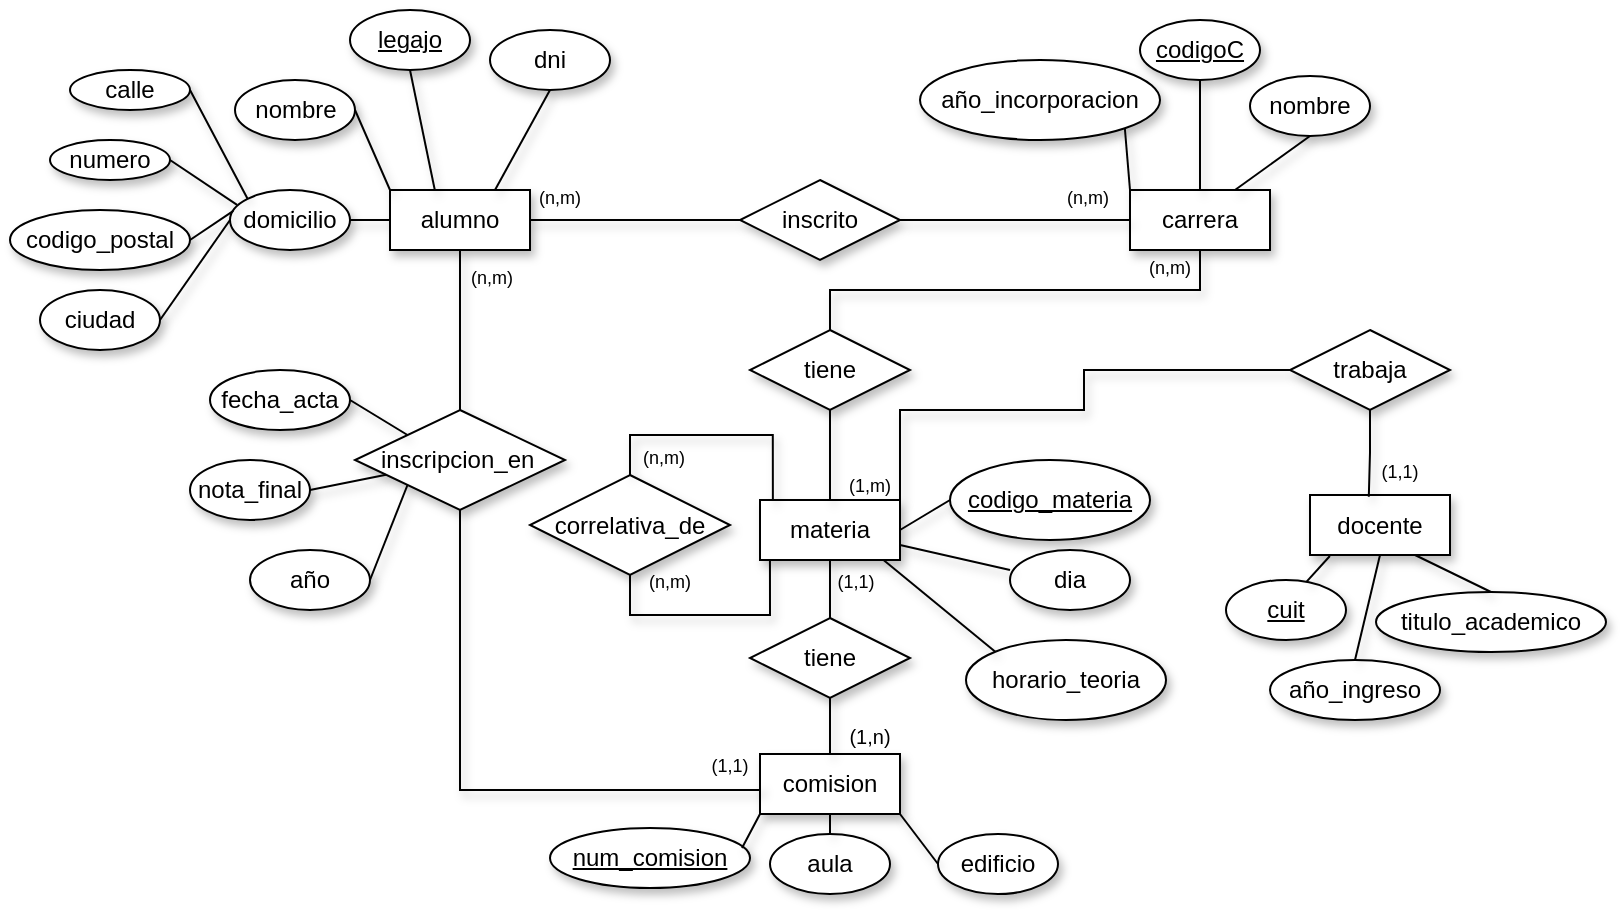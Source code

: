 <mxfile version="27.1.4">
  <diagram name="Página-1" id="LSa585z5DlNZ0hhu597N">
    <mxGraphModel dx="1250" dy="497" grid="0" gridSize="10" guides="1" tooltips="1" connect="1" arrows="1" fold="1" page="1" pageScale="1" pageWidth="827" pageHeight="1169" math="0" shadow="0">
      <root>
        <mxCell id="0" />
        <mxCell id="1" parent="0" />
        <mxCell id="OiiH3KWqHJdRT1orfoy_-14" style="edgeStyle=orthogonalEdgeStyle;rounded=0;orthogonalLoop=1;jettySize=auto;html=1;entryX=0;entryY=0.5;entryDx=0;entryDy=0;endArrow=none;startFill=0;shadow=1;" edge="1" parent="1" source="2jVrClkyNnCrI50fUXQd-1" target="OiiH3KWqHJdRT1orfoy_-13">
          <mxGeometry relative="1" as="geometry" />
        </mxCell>
        <mxCell id="OiiH3KWqHJdRT1orfoy_-26" style="edgeStyle=orthogonalEdgeStyle;rounded=0;orthogonalLoop=1;jettySize=auto;html=1;exitX=0;exitY=0.5;exitDx=0;exitDy=0;entryX=1;entryY=0.5;entryDx=0;entryDy=0;endArrow=none;startFill=0;shadow=1;" edge="1" parent="1" source="2jVrClkyNnCrI50fUXQd-1" target="2jVrClkyNnCrI50fUXQd-5">
          <mxGeometry relative="1" as="geometry" />
        </mxCell>
        <mxCell id="OiiH3KWqHJdRT1orfoy_-52" style="edgeStyle=orthogonalEdgeStyle;rounded=0;orthogonalLoop=1;jettySize=auto;html=1;exitX=0.5;exitY=1;exitDx=0;exitDy=0;endArrow=none;startFill=0;shadow=1;" edge="1" parent="1" source="2jVrClkyNnCrI50fUXQd-1" target="OiiH3KWqHJdRT1orfoy_-33">
          <mxGeometry relative="1" as="geometry" />
        </mxCell>
        <mxCell id="2jVrClkyNnCrI50fUXQd-1" value="alumno" style="rounded=0;whiteSpace=wrap;html=1;shadow=1;" parent="1" vertex="1">
          <mxGeometry x="201" y="184" width="70" height="30" as="geometry" />
        </mxCell>
        <mxCell id="2jVrClkyNnCrI50fUXQd-2" value="&lt;u&gt;legajo&lt;/u&gt;" style="ellipse;whiteSpace=wrap;html=1;shadow=1;" parent="1" vertex="1">
          <mxGeometry x="181" y="94" width="60" height="30" as="geometry" />
        </mxCell>
        <mxCell id="2jVrClkyNnCrI50fUXQd-3" value="dni" style="ellipse;whiteSpace=wrap;html=1;shadow=1;" parent="1" vertex="1">
          <mxGeometry x="251" y="104" width="60" height="30" as="geometry" />
        </mxCell>
        <mxCell id="2jVrClkyNnCrI50fUXQd-4" value="nombre" style="ellipse;whiteSpace=wrap;html=1;shadow=1;" parent="1" vertex="1">
          <mxGeometry x="123.5" y="129" width="60" height="30" as="geometry" />
        </mxCell>
        <mxCell id="2jVrClkyNnCrI50fUXQd-5" value="domicilio" style="ellipse;whiteSpace=wrap;html=1;shadow=1;" parent="1" vertex="1">
          <mxGeometry x="121" y="184" width="60" height="30" as="geometry" />
        </mxCell>
        <mxCell id="2jVrClkyNnCrI50fUXQd-6" value="calle" style="ellipse;whiteSpace=wrap;html=1;shadow=1;" parent="1" vertex="1">
          <mxGeometry x="41" y="124" width="60" height="20" as="geometry" />
        </mxCell>
        <mxCell id="2jVrClkyNnCrI50fUXQd-7" value="codigo_postal" style="ellipse;whiteSpace=wrap;html=1;shadow=1;" parent="1" vertex="1">
          <mxGeometry x="11" y="194" width="90" height="30" as="geometry" />
        </mxCell>
        <mxCell id="2jVrClkyNnCrI50fUXQd-8" value="numero" style="ellipse;whiteSpace=wrap;html=1;shadow=1;" parent="1" vertex="1">
          <mxGeometry x="31" y="159" width="60" height="20" as="geometry" />
        </mxCell>
        <mxCell id="2jVrClkyNnCrI50fUXQd-10" value="ciudad" style="ellipse;whiteSpace=wrap;html=1;shadow=1;" parent="1" vertex="1">
          <mxGeometry x="26" y="234" width="60" height="30" as="geometry" />
        </mxCell>
        <mxCell id="2jVrClkyNnCrI50fUXQd-11" value="año_incorporacion" style="ellipse;whiteSpace=wrap;html=1;shadow=1;" parent="1" vertex="1">
          <mxGeometry x="466" y="119" width="120" height="40" as="geometry" />
        </mxCell>
        <mxCell id="2jVrClkyNnCrI50fUXQd-12" value="&lt;u&gt;codigoC&lt;/u&gt;" style="ellipse;whiteSpace=wrap;html=1;shadow=1;" parent="1" vertex="1">
          <mxGeometry x="576" y="99" width="60" height="30" as="geometry" />
        </mxCell>
        <mxCell id="OiiH3KWqHJdRT1orfoy_-72" style="edgeStyle=orthogonalEdgeStyle;rounded=0;orthogonalLoop=1;jettySize=auto;html=1;entryX=0;entryY=0.5;entryDx=0;entryDy=0;endArrow=none;startFill=0;exitX=1;exitY=0;exitDx=0;exitDy=0;shadow=1;" edge="1" parent="1" source="2jVrClkyNnCrI50fUXQd-27" target="OiiH3KWqHJdRT1orfoy_-18">
          <mxGeometry relative="1" as="geometry">
            <Array as="points">
              <mxPoint x="456" y="294" />
              <mxPoint x="548" y="294" />
              <mxPoint x="548" y="274" />
            </Array>
          </mxGeometry>
        </mxCell>
        <mxCell id="2jVrClkyNnCrI50fUXQd-13" value="carrera" style="rounded=0;whiteSpace=wrap;html=1;shadow=1;" parent="1" vertex="1">
          <mxGeometry x="571" y="184" width="70" height="30" as="geometry" />
        </mxCell>
        <mxCell id="2jVrClkyNnCrI50fUXQd-14" value="&lt;u&gt;cuit&lt;/u&gt;" style="ellipse;whiteSpace=wrap;html=1;shadow=1;" parent="1" vertex="1">
          <mxGeometry x="619" y="379" width="60" height="30" as="geometry" />
        </mxCell>
        <mxCell id="2jVrClkyNnCrI50fUXQd-22" value="nombre" style="ellipse;whiteSpace=wrap;html=1;shadow=1;" parent="1" vertex="1">
          <mxGeometry x="631" y="127" width="60" height="30" as="geometry" />
        </mxCell>
        <mxCell id="OiiH3KWqHJdRT1orfoy_-50" style="edgeStyle=orthogonalEdgeStyle;rounded=0;orthogonalLoop=1;jettySize=auto;html=1;exitX=0.5;exitY=1;exitDx=0;exitDy=0;endArrow=none;startFill=0;shadow=1;" edge="1" parent="1" source="2jVrClkyNnCrI50fUXQd-27" target="OiiH3KWqHJdRT1orfoy_-19">
          <mxGeometry relative="1" as="geometry" />
        </mxCell>
        <mxCell id="2jVrClkyNnCrI50fUXQd-27" value="materia" style="rounded=0;whiteSpace=wrap;html=1;shadow=1;" parent="1" vertex="1">
          <mxGeometry x="386" y="339" width="70" height="30" as="geometry" />
        </mxCell>
        <mxCell id="2jVrClkyNnCrI50fUXQd-28" value="docente" style="rounded=0;whiteSpace=wrap;html=1;shadow=1;" parent="1" vertex="1">
          <mxGeometry x="661" y="336.5" width="70" height="30" as="geometry" />
        </mxCell>
        <mxCell id="2jVrClkyNnCrI50fUXQd-29" value="comision" style="rounded=0;whiteSpace=wrap;html=1;shadow=1;" parent="1" vertex="1">
          <mxGeometry x="386" y="466" width="70" height="30" as="geometry" />
        </mxCell>
        <mxCell id="OiiH3KWqHJdRT1orfoy_-4" value="año_ingreso" style="ellipse;whiteSpace=wrap;html=1;shadow=1;" vertex="1" parent="1">
          <mxGeometry x="641" y="419" width="85" height="30" as="geometry" />
        </mxCell>
        <mxCell id="OiiH3KWqHJdRT1orfoy_-5" value="edificio" style="ellipse;whiteSpace=wrap;html=1;shadow=1;" vertex="1" parent="1">
          <mxGeometry x="475" y="506" width="60" height="30" as="geometry" />
        </mxCell>
        <mxCell id="OiiH3KWqHJdRT1orfoy_-6" value="aula" style="ellipse;whiteSpace=wrap;html=1;shadow=1;" vertex="1" parent="1">
          <mxGeometry x="391" y="506" width="60" height="30" as="geometry" />
        </mxCell>
        <mxCell id="OiiH3KWqHJdRT1orfoy_-7" value="titulo_academico" style="ellipse;whiteSpace=wrap;html=1;shadow=1;" vertex="1" parent="1">
          <mxGeometry x="694" y="385" width="115" height="30" as="geometry" />
        </mxCell>
        <mxCell id="OiiH3KWqHJdRT1orfoy_-8" value="&lt;u&gt;codigo_materia&lt;/u&gt;" style="ellipse;whiteSpace=wrap;html=1;shadow=1;" vertex="1" parent="1">
          <mxGeometry x="481" y="319" width="100" height="40" as="geometry" />
        </mxCell>
        <mxCell id="OiiH3KWqHJdRT1orfoy_-9" value="dia" style="ellipse;whiteSpace=wrap;html=1;shadow=1;" vertex="1" parent="1">
          <mxGeometry x="511" y="364" width="60" height="30" as="geometry" />
        </mxCell>
        <mxCell id="OiiH3KWqHJdRT1orfoy_-10" value="horario_teoria" style="ellipse;whiteSpace=wrap;html=1;shadow=1;" vertex="1" parent="1">
          <mxGeometry x="489" y="409" width="100" height="40" as="geometry" />
        </mxCell>
        <mxCell id="OiiH3KWqHJdRT1orfoy_-15" style="edgeStyle=orthogonalEdgeStyle;rounded=0;orthogonalLoop=1;jettySize=auto;html=1;exitX=1;exitY=0.5;exitDx=0;exitDy=0;entryX=0;entryY=0.5;entryDx=0;entryDy=0;endArrow=none;endFill=1;startFill=0;shadow=1;" edge="1" parent="1" source="OiiH3KWqHJdRT1orfoy_-13" target="2jVrClkyNnCrI50fUXQd-13">
          <mxGeometry relative="1" as="geometry" />
        </mxCell>
        <mxCell id="OiiH3KWqHJdRT1orfoy_-13" value="inscrito" style="rhombus;whiteSpace=wrap;html=1;shadow=1;" vertex="1" parent="1">
          <mxGeometry x="376" y="179" width="80" height="40" as="geometry" />
        </mxCell>
        <mxCell id="OiiH3KWqHJdRT1orfoy_-45" style="edgeStyle=orthogonalEdgeStyle;rounded=0;orthogonalLoop=1;jettySize=auto;html=1;exitX=0.5;exitY=0;exitDx=0;exitDy=0;entryX=0.5;entryY=1;entryDx=0;entryDy=0;endArrow=none;startFill=0;shadow=1;" edge="1" parent="1" source="OiiH3KWqHJdRT1orfoy_-17" target="2jVrClkyNnCrI50fUXQd-13">
          <mxGeometry relative="1" as="geometry" />
        </mxCell>
        <mxCell id="OiiH3KWqHJdRT1orfoy_-46" style="edgeStyle=orthogonalEdgeStyle;rounded=0;orthogonalLoop=1;jettySize=auto;html=1;exitX=0.5;exitY=1;exitDx=0;exitDy=0;entryX=0.5;entryY=0;entryDx=0;entryDy=0;endArrow=none;startFill=0;shadow=1;" edge="1" parent="1" source="OiiH3KWqHJdRT1orfoy_-17" target="2jVrClkyNnCrI50fUXQd-27">
          <mxGeometry relative="1" as="geometry" />
        </mxCell>
        <mxCell id="OiiH3KWqHJdRT1orfoy_-17" value="tiene" style="rhombus;whiteSpace=wrap;html=1;shadow=1;" vertex="1" parent="1">
          <mxGeometry x="381" y="254" width="80" height="40" as="geometry" />
        </mxCell>
        <mxCell id="OiiH3KWqHJdRT1orfoy_-18" value="trabaja" style="rhombus;whiteSpace=wrap;html=1;shadow=1;" vertex="1" parent="1">
          <mxGeometry x="651" y="254" width="80" height="40" as="geometry" />
        </mxCell>
        <mxCell id="OiiH3KWqHJdRT1orfoy_-51" style="edgeStyle=orthogonalEdgeStyle;rounded=0;orthogonalLoop=1;jettySize=auto;html=1;exitX=0.5;exitY=1;exitDx=0;exitDy=0;entryX=0.5;entryY=0;entryDx=0;entryDy=0;endArrow=none;startFill=0;shadow=1;" edge="1" parent="1" source="OiiH3KWqHJdRT1orfoy_-19" target="2jVrClkyNnCrI50fUXQd-29">
          <mxGeometry relative="1" as="geometry" />
        </mxCell>
        <mxCell id="OiiH3KWqHJdRT1orfoy_-19" value="tiene" style="rhombus;whiteSpace=wrap;html=1;shadow=1;" vertex="1" parent="1">
          <mxGeometry x="381" y="398" width="80" height="40" as="geometry" />
        </mxCell>
        <mxCell id="OiiH3KWqHJdRT1orfoy_-28" value="" style="endArrow=none;html=1;rounded=0;entryX=1;entryY=0.5;entryDx=0;entryDy=0;exitX=0;exitY=0;exitDx=0;exitDy=0;shadow=1;" edge="1" parent="1" source="2jVrClkyNnCrI50fUXQd-5" target="2jVrClkyNnCrI50fUXQd-6">
          <mxGeometry width="50" height="50" relative="1" as="geometry">
            <mxPoint x="131" y="214" as="sourcePoint" />
            <mxPoint x="181" y="164" as="targetPoint" />
          </mxGeometry>
        </mxCell>
        <mxCell id="OiiH3KWqHJdRT1orfoy_-29" value="" style="endArrow=none;html=1;rounded=0;entryX=1;entryY=0.5;entryDx=0;entryDy=0;exitX=0.059;exitY=0.249;exitDx=0;exitDy=0;exitPerimeter=0;shadow=1;" edge="1" parent="1" source="2jVrClkyNnCrI50fUXQd-5" target="2jVrClkyNnCrI50fUXQd-8">
          <mxGeometry width="50" height="50" relative="1" as="geometry">
            <mxPoint x="159" y="269" as="sourcePoint" />
            <mxPoint x="101" y="114" as="targetPoint" />
          </mxGeometry>
        </mxCell>
        <mxCell id="OiiH3KWqHJdRT1orfoy_-31" value="" style="endArrow=none;html=1;rounded=0;entryX=1;entryY=0.5;entryDx=0;entryDy=0;exitX=0.028;exitY=0.347;exitDx=0;exitDy=0;exitPerimeter=0;shadow=1;" edge="1" parent="1" source="2jVrClkyNnCrI50fUXQd-5" target="2jVrClkyNnCrI50fUXQd-7">
          <mxGeometry width="50" height="50" relative="1" as="geometry">
            <mxPoint x="149" y="289" as="sourcePoint" />
            <mxPoint x="91" y="134" as="targetPoint" />
          </mxGeometry>
        </mxCell>
        <mxCell id="OiiH3KWqHJdRT1orfoy_-32" value="" style="endArrow=none;html=1;rounded=0;entryX=1;entryY=0.5;entryDx=0;entryDy=0;exitX=0;exitY=0.5;exitDx=0;exitDy=0;shadow=1;" edge="1" parent="1" source="2jVrClkyNnCrI50fUXQd-5" target="2jVrClkyNnCrI50fUXQd-10">
          <mxGeometry width="50" height="50" relative="1" as="geometry">
            <mxPoint x="149" y="329" as="sourcePoint" />
            <mxPoint x="91" y="174" as="targetPoint" />
          </mxGeometry>
        </mxCell>
        <mxCell id="OiiH3KWqHJdRT1orfoy_-53" style="edgeStyle=orthogonalEdgeStyle;rounded=0;orthogonalLoop=1;jettySize=auto;html=1;entryX=0;entryY=0.5;entryDx=0;entryDy=0;exitX=0.5;exitY=1;exitDx=0;exitDy=0;endArrow=none;startFill=0;shadow=1;" edge="1" parent="1" source="OiiH3KWqHJdRT1orfoy_-33" target="2jVrClkyNnCrI50fUXQd-29">
          <mxGeometry relative="1" as="geometry">
            <Array as="points">
              <mxPoint x="236" y="484" />
              <mxPoint x="386" y="484" />
            </Array>
          </mxGeometry>
        </mxCell>
        <mxCell id="OiiH3KWqHJdRT1orfoy_-33" value="inscripcion_en&amp;nbsp;" style="rhombus;whiteSpace=wrap;html=1;shadow=1;" vertex="1" parent="1">
          <mxGeometry x="183.5" y="294" width="105" height="50" as="geometry" />
        </mxCell>
        <mxCell id="OiiH3KWqHJdRT1orfoy_-35" value="año&lt;span style=&quot;color: rgba(0, 0, 0, 0); font-family: monospace; font-size: 0px; text-align: start; text-wrap-mode: nowrap;&quot;&gt;%3CmxGraphModel%3E%3Croot%3E%3CmxCell%20id%3D%220%22%2F%3E%3CmxCell%20id%3D%221%22%20parent%3D%220%22%2F%3E%3CmxCell%20id%3D%222%22%20value%3D%22dni%22%20style%3D%22ellipse%3BwhiteSpace%3Dwrap%3Bhtml%3D1%3B%22%20vertex%3D%221%22%20parent%3D%221%22%3E%3CmxGeometry%20x%3D%22200%22%20y%3D%22100%22%20width%3D%2260%22%20height%3D%2230%22%20as%3D%22geometry%22%2F%3E%3C%2FmxCell%3E%3C%2Froot%3E%3C%2FmxGraphModel%3E&lt;/span&gt;" style="ellipse;whiteSpace=wrap;html=1;shadow=1;" vertex="1" parent="1">
          <mxGeometry x="131" y="364" width="60" height="30" as="geometry" />
        </mxCell>
        <mxCell id="OiiH3KWqHJdRT1orfoy_-36" value="nota_final" style="ellipse;whiteSpace=wrap;html=1;shadow=1;" vertex="1" parent="1">
          <mxGeometry x="101" y="319" width="60" height="30" as="geometry" />
        </mxCell>
        <mxCell id="OiiH3KWqHJdRT1orfoy_-37" value="fecha_acta" style="ellipse;whiteSpace=wrap;html=1;shadow=1;" vertex="1" parent="1">
          <mxGeometry x="111" y="274" width="70" height="30" as="geometry" />
        </mxCell>
        <mxCell id="OiiH3KWqHJdRT1orfoy_-38" value="correlativa_de" style="rhombus;whiteSpace=wrap;html=1;shadow=1;" vertex="1" parent="1">
          <mxGeometry x="271" y="326.5" width="100" height="50" as="geometry" />
        </mxCell>
        <mxCell id="OiiH3KWqHJdRT1orfoy_-39" value="" style="endArrow=none;html=1;rounded=0;entryX=1;entryY=0.5;entryDx=0;entryDy=0;shadow=1;" edge="1" parent="1" target="2jVrClkyNnCrI50fUXQd-4">
          <mxGeometry width="50" height="50" relative="1" as="geometry">
            <mxPoint x="201" y="184" as="sourcePoint" />
            <mxPoint x="281" y="214" as="targetPoint" />
          </mxGeometry>
        </mxCell>
        <mxCell id="OiiH3KWqHJdRT1orfoy_-40" value="" style="endArrow=none;html=1;rounded=0;entryX=0.5;entryY=1;entryDx=0;entryDy=0;exitX=0.32;exitY=0.001;exitDx=0;exitDy=0;exitPerimeter=0;shadow=1;" edge="1" parent="1" source="2jVrClkyNnCrI50fUXQd-1" target="2jVrClkyNnCrI50fUXQd-2">
          <mxGeometry width="50" height="50" relative="1" as="geometry">
            <mxPoint x="208" y="204" as="sourcePoint" />
            <mxPoint x="191" y="164" as="targetPoint" />
          </mxGeometry>
        </mxCell>
        <mxCell id="OiiH3KWqHJdRT1orfoy_-41" value="" style="endArrow=none;html=1;rounded=0;entryX=0.5;entryY=1;entryDx=0;entryDy=0;exitX=0.75;exitY=0;exitDx=0;exitDy=0;shadow=1;" edge="1" parent="1" source="2jVrClkyNnCrI50fUXQd-1" target="2jVrClkyNnCrI50fUXQd-3">
          <mxGeometry width="50" height="50" relative="1" as="geometry">
            <mxPoint x="278" y="194" as="sourcePoint" />
            <mxPoint x="261" y="154" as="targetPoint" />
          </mxGeometry>
        </mxCell>
        <mxCell id="OiiH3KWqHJdRT1orfoy_-42" value="" style="endArrow=none;html=1;rounded=0;entryX=1;entryY=1;entryDx=0;entryDy=0;exitX=0;exitY=0;exitDx=0;exitDy=0;shadow=1;" edge="1" parent="1" source="2jVrClkyNnCrI50fUXQd-13" target="2jVrClkyNnCrI50fUXQd-11">
          <mxGeometry width="50" height="50" relative="1" as="geometry">
            <mxPoint x="558" y="194" as="sourcePoint" />
            <mxPoint x="541" y="154" as="targetPoint" />
          </mxGeometry>
        </mxCell>
        <mxCell id="OiiH3KWqHJdRT1orfoy_-43" value="" style="endArrow=none;html=1;rounded=0;entryX=0.5;entryY=1;entryDx=0;entryDy=0;exitX=0.5;exitY=0;exitDx=0;exitDy=0;shadow=1;" edge="1" parent="1" source="2jVrClkyNnCrI50fUXQd-13" target="2jVrClkyNnCrI50fUXQd-12">
          <mxGeometry width="50" height="50" relative="1" as="geometry">
            <mxPoint x="638" y="194" as="sourcePoint" />
            <mxPoint x="621" y="154" as="targetPoint" />
          </mxGeometry>
        </mxCell>
        <mxCell id="OiiH3KWqHJdRT1orfoy_-44" value="" style="endArrow=none;html=1;rounded=0;entryX=0.5;entryY=1;entryDx=0;entryDy=0;exitX=0.75;exitY=0;exitDx=0;exitDy=0;shadow=1;" edge="1" parent="1" source="2jVrClkyNnCrI50fUXQd-13" target="2jVrClkyNnCrI50fUXQd-22">
          <mxGeometry width="50" height="50" relative="1" as="geometry">
            <mxPoint x="648" y="174" as="sourcePoint" />
            <mxPoint x="631" y="134" as="targetPoint" />
          </mxGeometry>
        </mxCell>
        <mxCell id="OiiH3KWqHJdRT1orfoy_-47" value="" style="endArrow=none;html=1;rounded=0;entryX=1;entryY=0.5;entryDx=0;entryDy=0;exitX=0;exitY=0.5;exitDx=0;exitDy=0;shadow=1;" edge="1" parent="1" source="OiiH3KWqHJdRT1orfoy_-8" target="2jVrClkyNnCrI50fUXQd-27">
          <mxGeometry width="50" height="50" relative="1" as="geometry">
            <mxPoint x="468" y="439" as="sourcePoint" />
            <mxPoint x="451" y="399" as="targetPoint" />
          </mxGeometry>
        </mxCell>
        <mxCell id="OiiH3KWqHJdRT1orfoy_-48" value="" style="endArrow=none;html=1;rounded=0;entryX=1;entryY=0.75;entryDx=0;entryDy=0;exitX=0;exitY=0.333;exitDx=0;exitDy=0;exitPerimeter=0;shadow=1;" edge="1" parent="1" source="OiiH3KWqHJdRT1orfoy_-9" target="2jVrClkyNnCrI50fUXQd-27">
          <mxGeometry width="50" height="50" relative="1" as="geometry">
            <mxPoint x="488" y="419" as="sourcePoint" />
            <mxPoint x="471" y="379" as="targetPoint" />
          </mxGeometry>
        </mxCell>
        <mxCell id="OiiH3KWqHJdRT1orfoy_-49" value="" style="endArrow=none;html=1;rounded=0;entryX=0.88;entryY=0.996;entryDx=0;entryDy=0;exitX=0;exitY=0;exitDx=0;exitDy=0;entryPerimeter=0;shadow=1;" edge="1" parent="1" source="OiiH3KWqHJdRT1orfoy_-10" target="2jVrClkyNnCrI50fUXQd-27">
          <mxGeometry width="50" height="50" relative="1" as="geometry">
            <mxPoint x="468" y="449" as="sourcePoint" />
            <mxPoint x="451" y="409" as="targetPoint" />
          </mxGeometry>
        </mxCell>
        <mxCell id="OiiH3KWqHJdRT1orfoy_-54" value="" style="endArrow=none;html=1;rounded=0;entryX=0.5;entryY=0;entryDx=0;entryDy=0;exitX=0.5;exitY=1;exitDx=0;exitDy=0;shadow=1;" edge="1" parent="1" source="2jVrClkyNnCrI50fUXQd-29" target="OiiH3KWqHJdRT1orfoy_-6">
          <mxGeometry width="50" height="50" relative="1" as="geometry">
            <mxPoint x="398" y="621" as="sourcePoint" />
            <mxPoint x="381" y="581" as="targetPoint" />
          </mxGeometry>
        </mxCell>
        <mxCell id="OiiH3KWqHJdRT1orfoy_-55" value="" style="endArrow=none;html=1;rounded=0;entryX=1;entryY=1;entryDx=0;entryDy=0;exitX=0;exitY=0.5;exitDx=0;exitDy=0;shadow=1;" edge="1" parent="1" source="OiiH3KWqHJdRT1orfoy_-5" target="2jVrClkyNnCrI50fUXQd-29">
          <mxGeometry width="50" height="50" relative="1" as="geometry">
            <mxPoint x="446" y="577" as="sourcePoint" />
            <mxPoint x="431" y="611" as="targetPoint" />
          </mxGeometry>
        </mxCell>
        <mxCell id="OiiH3KWqHJdRT1orfoy_-58" style="edgeStyle=orthogonalEdgeStyle;rounded=0;orthogonalLoop=1;jettySize=auto;html=1;entryX=0.092;entryY=0.018;entryDx=0;entryDy=0;entryPerimeter=0;exitX=0.5;exitY=0;exitDx=0;exitDy=0;endArrow=none;startFill=0;shadow=1;" edge="1" parent="1" source="OiiH3KWqHJdRT1orfoy_-38" target="2jVrClkyNnCrI50fUXQd-27">
          <mxGeometry relative="1" as="geometry" />
        </mxCell>
        <mxCell id="OiiH3KWqHJdRT1orfoy_-59" style="edgeStyle=orthogonalEdgeStyle;rounded=0;orthogonalLoop=1;jettySize=auto;html=1;exitX=0.5;exitY=1;exitDx=0;exitDy=0;entryX=0.071;entryY=1;entryDx=0;entryDy=0;entryPerimeter=0;endArrow=none;startFill=0;shadow=1;" edge="1" parent="1" source="OiiH3KWqHJdRT1orfoy_-38" target="2jVrClkyNnCrI50fUXQd-27">
          <mxGeometry relative="1" as="geometry" />
        </mxCell>
        <mxCell id="OiiH3KWqHJdRT1orfoy_-60" value="&lt;u&gt;num_comision&lt;/u&gt;" style="ellipse;whiteSpace=wrap;html=1;shadow=1;" vertex="1" parent="1">
          <mxGeometry x="281" y="503" width="100" height="30" as="geometry" />
        </mxCell>
        <mxCell id="OiiH3KWqHJdRT1orfoy_-61" value="" style="endArrow=none;html=1;rounded=0;exitX=0;exitY=1;exitDx=0;exitDy=0;shadow=1;" edge="1" parent="1" source="2jVrClkyNnCrI50fUXQd-29">
          <mxGeometry width="50" height="50" relative="1" as="geometry">
            <mxPoint x="411" y="561" as="sourcePoint" />
            <mxPoint x="377" y="513" as="targetPoint" />
          </mxGeometry>
        </mxCell>
        <mxCell id="OiiH3KWqHJdRT1orfoy_-62" value="" style="endArrow=none;html=1;rounded=0;entryX=0;entryY=0;entryDx=0;entryDy=0;exitX=1;exitY=0.5;exitDx=0;exitDy=0;shadow=1;" edge="1" parent="1" source="OiiH3KWqHJdRT1orfoy_-37" target="OiiH3KWqHJdRT1orfoy_-33">
          <mxGeometry width="50" height="50" relative="1" as="geometry">
            <mxPoint x="261" y="274" as="sourcePoint" />
            <mxPoint x="261" y="304" as="targetPoint" />
          </mxGeometry>
        </mxCell>
        <mxCell id="OiiH3KWqHJdRT1orfoy_-63" value="" style="endArrow=none;html=1;rounded=0;exitX=1;exitY=0.5;exitDx=0;exitDy=0;shadow=1;" edge="1" parent="1" source="OiiH3KWqHJdRT1orfoy_-36" target="OiiH3KWqHJdRT1orfoy_-33">
          <mxGeometry width="50" height="50" relative="1" as="geometry">
            <mxPoint x="201" y="354" as="sourcePoint" />
            <mxPoint x="201" y="384" as="targetPoint" />
          </mxGeometry>
        </mxCell>
        <mxCell id="OiiH3KWqHJdRT1orfoy_-64" value="" style="endArrow=none;html=1;rounded=0;entryX=0;entryY=1;entryDx=0;entryDy=0;exitX=1;exitY=0.5;exitDx=0;exitDy=0;shadow=1;" edge="1" parent="1" source="OiiH3KWqHJdRT1orfoy_-35" target="OiiH3KWqHJdRT1orfoy_-33">
          <mxGeometry width="50" height="50" relative="1" as="geometry">
            <mxPoint x="201" y="364" as="sourcePoint" />
            <mxPoint x="201" y="394" as="targetPoint" />
          </mxGeometry>
        </mxCell>
        <mxCell id="OiiH3KWqHJdRT1orfoy_-67" value="" style="endArrow=none;html=1;rounded=0;exitX=0.672;exitY=0.028;exitDx=0;exitDy=0;exitPerimeter=0;entryX=0.142;entryY=1.017;entryDx=0;entryDy=0;entryPerimeter=0;shadow=1;" edge="1" parent="1" source="2jVrClkyNnCrI50fUXQd-14" target="2jVrClkyNnCrI50fUXQd-28">
          <mxGeometry width="50" height="50" relative="1" as="geometry">
            <mxPoint x="721" y="316.5" as="sourcePoint" />
            <mxPoint x="671" y="371.5" as="targetPoint" />
          </mxGeometry>
        </mxCell>
        <mxCell id="OiiH3KWqHJdRT1orfoy_-68" value="" style="endArrow=none;html=1;rounded=0;entryX=0.5;entryY=1;entryDx=0;entryDy=0;exitX=0.5;exitY=0;exitDx=0;exitDy=0;shadow=1;" edge="1" parent="1" source="OiiH3KWqHJdRT1orfoy_-4" target="2jVrClkyNnCrI50fUXQd-28">
          <mxGeometry width="50" height="50" relative="1" as="geometry">
            <mxPoint x="697" y="444.5" as="sourcePoint" />
            <mxPoint x="771" y="376.5" as="targetPoint" />
          </mxGeometry>
        </mxCell>
        <mxCell id="OiiH3KWqHJdRT1orfoy_-69" value="" style="endArrow=none;html=1;rounded=0;entryX=0.5;entryY=0;entryDx=0;entryDy=0;exitX=0.75;exitY=1;exitDx=0;exitDy=0;shadow=1;" edge="1" parent="1" source="2jVrClkyNnCrI50fUXQd-28" target="OiiH3KWqHJdRT1orfoy_-7">
          <mxGeometry width="50" height="50" relative="1" as="geometry">
            <mxPoint x="761" y="376.5" as="sourcePoint" />
            <mxPoint x="761" y="406.5" as="targetPoint" />
          </mxGeometry>
        </mxCell>
        <mxCell id="OiiH3KWqHJdRT1orfoy_-75" style="edgeStyle=orthogonalEdgeStyle;rounded=0;orthogonalLoop=1;jettySize=auto;html=1;exitX=0.5;exitY=1;exitDx=0;exitDy=0;entryX=0.42;entryY=0.029;entryDx=0;entryDy=0;entryPerimeter=0;endArrow=none;startFill=0;shadow=1;" edge="1" parent="1" source="OiiH3KWqHJdRT1orfoy_-18" target="2jVrClkyNnCrI50fUXQd-28">
          <mxGeometry relative="1" as="geometry" />
        </mxCell>
        <mxCell id="OiiH3KWqHJdRT1orfoy_-76" value="&lt;font style=&quot;font-size: 9px;&quot;&gt;(n,m)&lt;/font&gt;" style="text;html=1;align=center;verticalAlign=middle;whiteSpace=wrap;rounded=0;shadow=1;" vertex="1" parent="1">
          <mxGeometry x="271" y="174" width="30" height="25" as="geometry" />
        </mxCell>
        <mxCell id="OiiH3KWqHJdRT1orfoy_-77" value="&lt;font style=&quot;font-size: 9px;&quot;&gt;(n,m)&lt;/font&gt;" style="text;html=1;align=center;verticalAlign=middle;whiteSpace=wrap;rounded=0;shadow=1;" vertex="1" parent="1">
          <mxGeometry x="535" y="174" width="30" height="25" as="geometry" />
        </mxCell>
        <mxCell id="OiiH3KWqHJdRT1orfoy_-78" value="&lt;font style=&quot;font-size: 9px;&quot;&gt;(1,1)&lt;/font&gt;" style="text;html=1;align=center;verticalAlign=middle;whiteSpace=wrap;rounded=0;shadow=1;" vertex="1" parent="1">
          <mxGeometry x="691" y="311.5" width="30" height="25" as="geometry" />
        </mxCell>
        <mxCell id="OiiH3KWqHJdRT1orfoy_-79" value="&lt;font style=&quot;font-size: 9px;&quot;&gt;(1,m)&lt;/font&gt;" style="text;html=1;align=center;verticalAlign=middle;whiteSpace=wrap;rounded=0;shadow=1;" vertex="1" parent="1">
          <mxGeometry x="426" y="319" width="30" height="24" as="geometry" />
        </mxCell>
        <mxCell id="OiiH3KWqHJdRT1orfoy_-80" value="&lt;font style=&quot;font-size: 9px;&quot;&gt;(n,m)&lt;/font&gt;" style="text;html=1;align=center;verticalAlign=middle;whiteSpace=wrap;rounded=0;shadow=1;" vertex="1" parent="1">
          <mxGeometry x="576" y="209" width="30" height="25" as="geometry" />
        </mxCell>
        <mxCell id="OiiH3KWqHJdRT1orfoy_-82" value="&lt;font style=&quot;font-size: 9px;&quot;&gt;(1,1)&lt;/font&gt;" style="text;html=1;align=center;verticalAlign=middle;whiteSpace=wrap;rounded=0;shadow=1;" vertex="1" parent="1">
          <mxGeometry x="419" y="366.5" width="30" height="25" as="geometry" />
        </mxCell>
        <mxCell id="OiiH3KWqHJdRT1orfoy_-83" value="&lt;font size=&quot;1&quot;&gt;(1,n)&lt;/font&gt;" style="text;html=1;align=center;verticalAlign=middle;whiteSpace=wrap;rounded=0;shadow=1;" vertex="1" parent="1">
          <mxGeometry x="426" y="444" width="30" height="25" as="geometry" />
        </mxCell>
        <mxCell id="OiiH3KWqHJdRT1orfoy_-84" value="&lt;font style=&quot;font-size: 9px;&quot;&gt;(n,m)&lt;/font&gt;" style="text;html=1;align=center;verticalAlign=middle;whiteSpace=wrap;rounded=0;shadow=1;" vertex="1" parent="1">
          <mxGeometry x="323" y="304" width="30" height="25" as="geometry" />
        </mxCell>
        <mxCell id="OiiH3KWqHJdRT1orfoy_-85" value="&lt;font style=&quot;font-size: 9px;&quot;&gt;(n,m)&lt;/font&gt;" style="text;html=1;align=center;verticalAlign=middle;whiteSpace=wrap;rounded=0;shadow=1;" vertex="1" parent="1">
          <mxGeometry x="326" y="366.5" width="30" height="25" as="geometry" />
        </mxCell>
        <mxCell id="OiiH3KWqHJdRT1orfoy_-87" value="&lt;font style=&quot;font-size: 9px;&quot;&gt;(n,m)&lt;/font&gt;" style="text;html=1;align=center;verticalAlign=middle;whiteSpace=wrap;rounded=0;shadow=1;" vertex="1" parent="1">
          <mxGeometry x="237" y="214" width="30" height="25" as="geometry" />
        </mxCell>
        <mxCell id="OiiH3KWqHJdRT1orfoy_-88" value="&lt;font style=&quot;font-size: 9px;&quot;&gt;(1,1)&lt;/font&gt;" style="text;html=1;align=center;verticalAlign=middle;whiteSpace=wrap;rounded=0;shadow=1;" vertex="1" parent="1">
          <mxGeometry x="356" y="458.5" width="30" height="25" as="geometry" />
        </mxCell>
      </root>
    </mxGraphModel>
  </diagram>
</mxfile>
